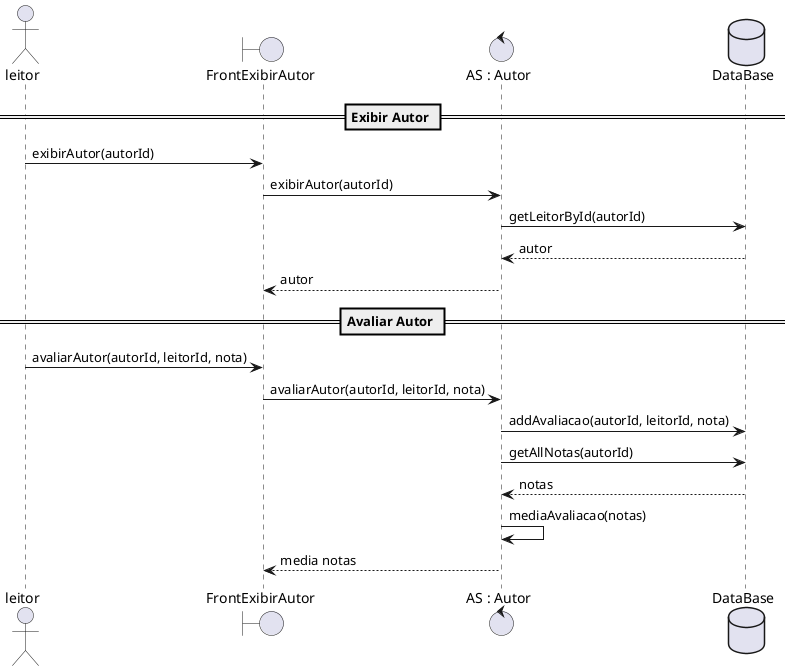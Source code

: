 @startuml Biblioteca Pessoal Sequencia Avaliação
    actor leitor
    boundary FrontExibirAutor
    control "AS : Autor" as Autor
    database DataBase

    == Exibir Autor ==
    leitor -> FrontExibirAutor : exibirAutor(autorId)
    FrontExibirAutor -> Autor : exibirAutor(autorId)
    Autor -> DataBase : getLeitorById(autorId)
    DataBase --> Autor : autor
    Autor --> FrontExibirAutor : autor

    == Avaliar Autor ==
    leitor -> FrontExibirAutor : avaliarAutor(autorId, leitorId, nota)
    FrontExibirAutor -> Autor : avaliarAutor(autorId, leitorId, nota)
    Autor -> DataBase : addAvaliacao(autorId, leitorId, nota)
    Autor -> DataBase : getAllNotas(autorId)
    DataBase --> Autor : notas
    Autor -> Autor : mediaAvaliacao(notas)
    Autor --> FrontExibirAutor : media notas
@enduml